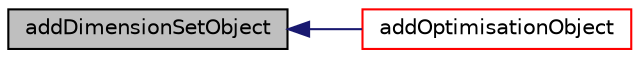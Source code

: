 digraph "addDimensionSetObject"
{
  bgcolor="transparent";
  edge [fontname="Helvetica",fontsize="10",labelfontname="Helvetica",labelfontsize="10"];
  node [fontname="Helvetica",fontsize="10",shape=record];
  rankdir="LR";
  Node4422 [label="addDimensionSetObject",height=0.2,width=0.4,color="black", fillcolor="grey75", style="filled", fontcolor="black"];
  Node4422 -> Node4423 [dir="back",color="midnightblue",fontsize="10",style="solid",fontname="Helvetica"];
  Node4423 [label="addOptimisationObject",height=0.2,width=0.4,color="red",URL="$a21894.html#a6eddc51e7248c6785ecaabc32e065f4e",tooltip="Register optimisation switch read/write object. "];
}
